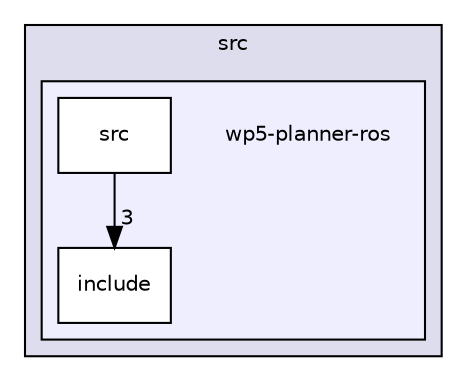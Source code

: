 digraph "/home/lmunier/Documents/robetarme/robetarme-deliverables-wp5/src/wp5-planner-ros" {
  compound=true
  node [ fontsize="10", fontname="Helvetica"];
  edge [ labelfontsize="10", labelfontname="Helvetica"];
  subgraph clusterdir_68267d1309a1af8e8297ef4c3efbcdba {
    graph [ bgcolor="#ddddee", pencolor="black", label="src" fontname="Helvetica", fontsize="10", URL="dir_68267d1309a1af8e8297ef4c3efbcdba.html"]
  subgraph clusterdir_ab6553eef1a09de7ccfd4e7a06da7626 {
    graph [ bgcolor="#eeeeff", pencolor="black", label="" URL="dir_ab6553eef1a09de7ccfd4e7a06da7626.html"];
    dir_ab6553eef1a09de7ccfd4e7a06da7626 [shape=plaintext label="wp5-planner-ros"];
    dir_2d5ce2cd99613f8fb5b7ad564ccf968b [shape=box label="include" color="black" fillcolor="white" style="filled" URL="dir_2d5ce2cd99613f8fb5b7ad564ccf968b.html"];
    dir_d0f2f3e5aa63e47285e4de763546f544 [shape=box label="src" color="black" fillcolor="white" style="filled" URL="dir_d0f2f3e5aa63e47285e4de763546f544.html"];
  }
  }
  dir_d0f2f3e5aa63e47285e4de763546f544->dir_2d5ce2cd99613f8fb5b7ad564ccf968b [headlabel="3", labeldistance=1.5 headhref="dir_000044_000043.html"];
}
